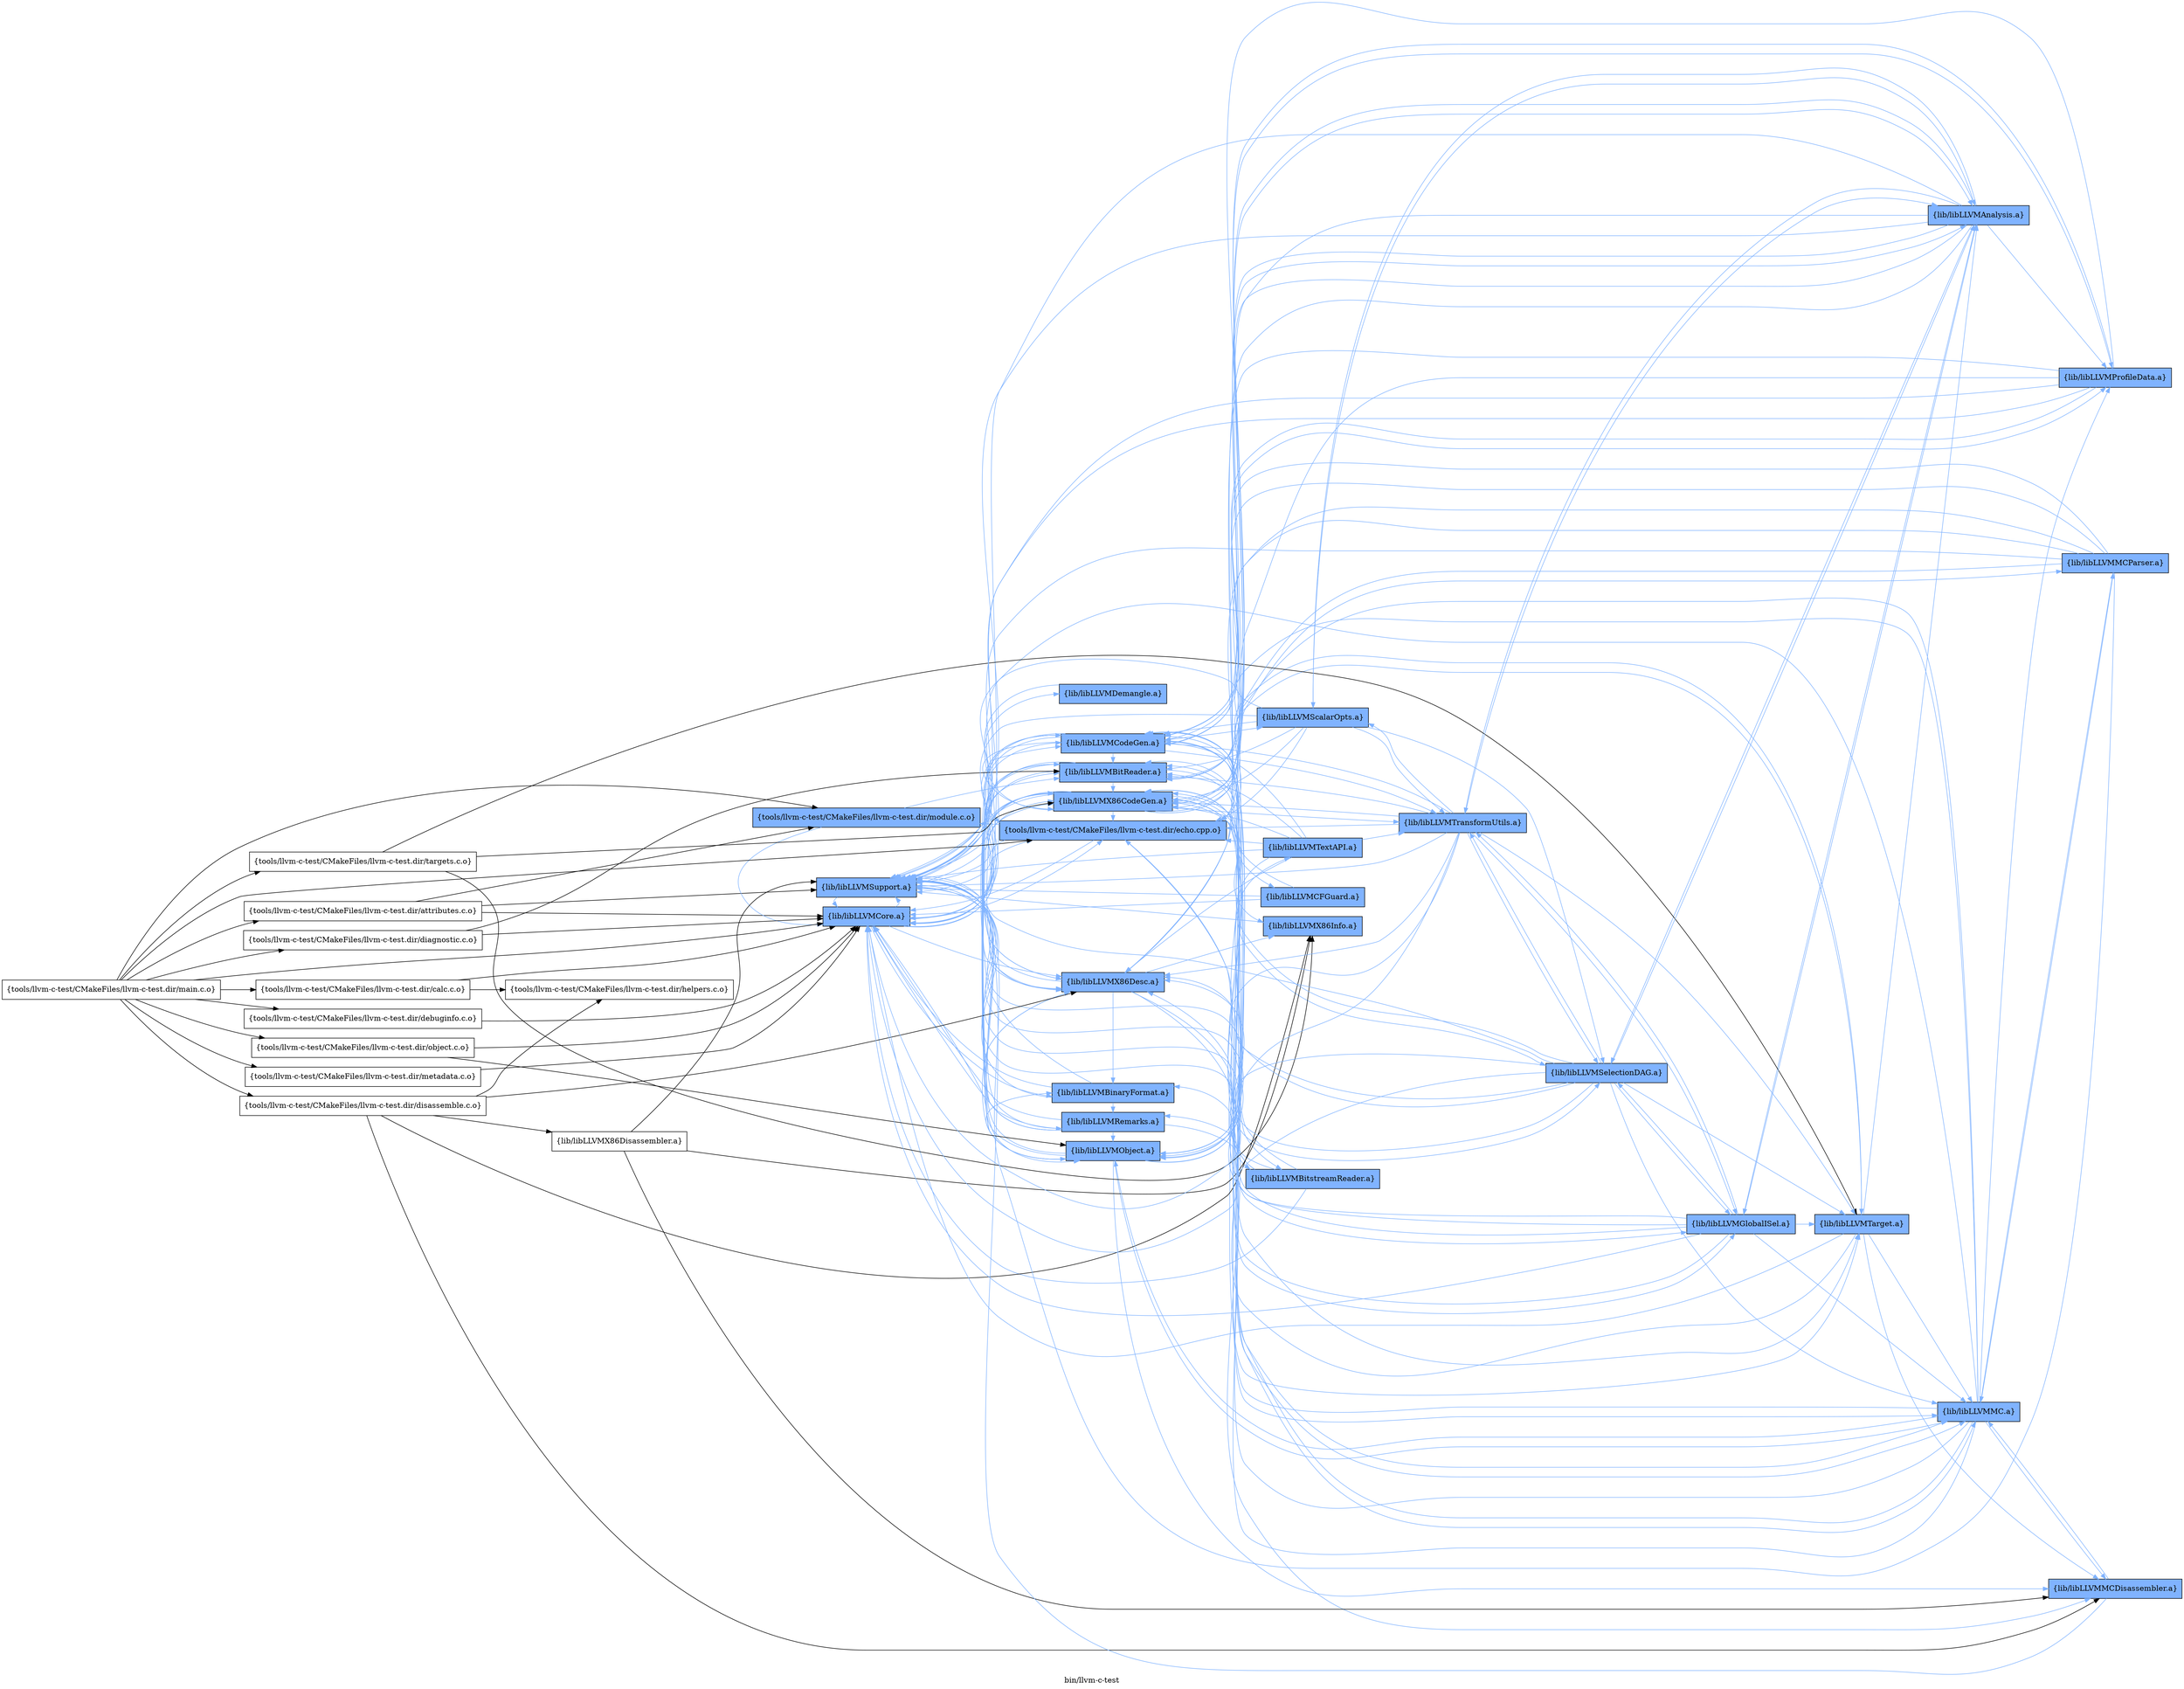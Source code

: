 digraph "bin/llvm-c-test" {
	label="bin/llvm-c-test";
	rankdir=LR;
	{ rank=same; Node0x561094b450e8;  }
	{ rank=same; Node0x561094b491e8; Node0x561094b3d898; Node0x561094b3f008;  }
	{ rank=same; Node0x561094b3dd48; Node0x561094b41808; Node0x561094b41358; Node0x561094b443c8; Node0x561094b42de8; Node0x561094b459f8; Node0x561094b3e0b8; Node0x561094b4fc28; Node0x561094b434c8;  }

	Node0x561094b450e8 [shape=record,shape=box,group=0,label="{tools/llvm-c-test/CMakeFiles/llvm-c-test.dir/attributes.c.o}"];
	Node0x561094b450e8 -> Node0x561094b491e8;
	Node0x561094b450e8 -> Node0x561094b3d898;
	Node0x561094b450e8 -> Node0x561094b3f008;
	Node0x561094b491e8 [shape=record,shape=box,group=1,style=filled,fillcolor="0.600000 0.5 1",label="{tools/llvm-c-test/CMakeFiles/llvm-c-test.dir/module.c.o}"];
	Node0x561094b491e8 -> Node0x561094b3dd48[color="0.600000 0.5 1"];
	Node0x561094b491e8 -> Node0x561094b3d898[color="0.600000 0.5 1"];
	Node0x561094b3d898 [shape=record,shape=box,group=1,style=filled,fillcolor="0.600000 0.5 1",label="{lib/libLLVMCore.a}"];
	Node0x561094b3d898 -> Node0x561094b41808[color="0.600000 0.5 1"];
	Node0x561094b3d898 -> Node0x561094b41358[color="0.600000 0.5 1"];
	Node0x561094b3d898 -> Node0x561094b3f008[color="0.600000 0.5 1"];
	Node0x561094b3d898 -> Node0x561094b443c8[color="0.600000 0.5 1"];
	Node0x561094b3d898 -> Node0x561094b42de8[color="0.600000 0.5 1"];
	Node0x561094b3d898 -> Node0x561094b3dd48[color="0.600000 0.5 1"];
	Node0x561094b3d898 -> Node0x561094b459f8[color="0.600000 0.5 1"];
	Node0x561094b3f008 [shape=record,shape=box,group=1,style=filled,fillcolor="0.600000 0.5 1",label="{lib/libLLVMSupport.a}"];
	Node0x561094b3f008 -> Node0x561094b42de8[color="0.600000 0.5 1"];
	Node0x561094b3f008 -> Node0x561094b41808[color="0.600000 0.5 1"];
	Node0x561094b3f008 -> Node0x561094b3dd48[color="0.600000 0.5 1"];
	Node0x561094b3f008 -> Node0x561094b3d898[color="0.600000 0.5 1"];
	Node0x561094b3f008 -> Node0x561094b3e0b8[color="0.600000 0.5 1"];
	Node0x561094b3f008 -> Node0x561094b41358[color="0.600000 0.5 1"];
	Node0x561094b3f008 -> Node0x561094b4fc28[color="0.600000 0.5 1"];
	Node0x561094b3f008 -> Node0x561094b434c8[color="0.600000 0.5 1"];
	Node0x561094b44b48 [shape=record,shape=box,group=0,label="{tools/llvm-c-test/CMakeFiles/llvm-c-test.dir/calc.c.o}"];
	Node0x561094b44b48 -> Node0x561094b42708;
	Node0x561094b44b48 -> Node0x561094b3d898;
	Node0x561094b42708 [shape=record,shape=box,group=0,label="{tools/llvm-c-test/CMakeFiles/llvm-c-test.dir/helpers.c.o}"];
	Node0x561094b44378 [shape=record,shape=box,group=0,label="{tools/llvm-c-test/CMakeFiles/llvm-c-test.dir/debuginfo.c.o}"];
	Node0x561094b44378 -> Node0x561094b3d898;
	Node0x561094b43bf8 [shape=record,shape=box,group=0,label="{tools/llvm-c-test/CMakeFiles/llvm-c-test.dir/diagnostic.c.o}"];
	Node0x561094b43bf8 -> Node0x561094b3dd48;
	Node0x561094b43bf8 -> Node0x561094b3d898;
	Node0x561094b3dd48 [shape=record,shape=box,group=1,style=filled,fillcolor="0.600000 0.5 1",label="{lib/libLLVMBitReader.a}"];
	Node0x561094b3dd48 -> Node0x561094b3d898[color="0.600000 0.5 1"];
	Node0x561094b3dd48 -> Node0x561094b3f008[color="0.600000 0.5 1"];
	Node0x561094b3dd48 -> Node0x561094b41808[color="0.600000 0.5 1"];
	Node0x561094b3dd48 -> Node0x561094b41358[color="0.600000 0.5 1"];
	Node0x561094b3dd48 -> Node0x561094b44058[color="0.600000 0.5 1"];
	Node0x561094b435b8 [shape=record,shape=box,group=0,label="{tools/llvm-c-test/CMakeFiles/llvm-c-test.dir/disassemble.c.o}"];
	Node0x561094b435b8 -> Node0x561094b42708;
	Node0x561094b435b8 -> Node0x561094b41358;
	Node0x561094b435b8 -> Node0x561094b42208;
	Node0x561094b435b8 -> Node0x561094b41cb8;
	Node0x561094b435b8 -> Node0x561094b3e748;
	Node0x561094b41358 [shape=record,shape=box,group=1,style=filled,fillcolor="0.600000 0.5 1",label="{lib/libLLVMX86Desc.a}"];
	Node0x561094b41358 -> Node0x561094b3f008[color="0.600000 0.5 1"];
	Node0x561094b41358 -> Node0x561094b41808[color="0.600000 0.5 1"];
	Node0x561094b41358 -> Node0x561094b41cb8[color="0.600000 0.5 1"];
	Node0x561094b41358 -> Node0x561094b3e748[color="0.600000 0.5 1"];
	Node0x561094b41358 -> Node0x561094b43ba8[color="0.600000 0.5 1"];
	Node0x561094b41358 -> Node0x561094b443c8[color="0.600000 0.5 1"];
	Node0x561094b42208 [shape=record,shape=box,group=0,label="{lib/libLLVMX86Disassembler.a}"];
	Node0x561094b42208 -> Node0x561094b41cb8;
	Node0x561094b42208 -> Node0x561094b3e748;
	Node0x561094b42208 -> Node0x561094b3f008;
	Node0x561094b41cb8 [shape=record,shape=box,group=1,style=filled,fillcolor="0.600000 0.5 1",label="{lib/libLLVMX86Info.a}"];
	Node0x561094b41cb8 -> Node0x561094b3f008[color="0.600000 0.5 1"];
	Node0x561094b3e748 [shape=record,shape=box,group=1,style=filled,fillcolor="0.600000 0.5 1",label="{lib/libLLVMMCDisassembler.a}"];
	Node0x561094b3e748 -> Node0x561094b3f008[color="0.600000 0.5 1"];
	Node0x561094b3e748 -> Node0x561094b43ba8[color="0.600000 0.5 1"];
	Node0x561094b42de8 [shape=record,shape=box,group=1,style=filled,fillcolor="0.600000 0.5 1",label="{tools/llvm-c-test/CMakeFiles/llvm-c-test.dir/echo.cpp.o}"];
	Node0x561094b42de8 -> Node0x561094b491e8[color="0.600000 0.5 1"];
	Node0x561094b42de8 -> Node0x561094b3d898[color="0.600000 0.5 1"];
	Node0x561094b42de8 -> Node0x561094b3f008[color="0.600000 0.5 1"];
	Node0x561094b42de8 -> Node0x561094b3eb58[color="0.600000 0.5 1"];
	Node0x561094b3eb58 [shape=record,shape=box,group=1,style=filled,fillcolor="0.600000 0.5 1",label="{lib/libLLVMTarget.a}"];
	Node0x561094b3eb58 -> Node0x561094b41808[color="0.600000 0.5 1"];
	Node0x561094b3eb58 -> Node0x561094b3d898[color="0.600000 0.5 1"];
	Node0x561094b3eb58 -> Node0x561094b3f008[color="0.600000 0.5 1"];
	Node0x561094b3eb58 -> Node0x561094b4d1a8[color="0.600000 0.5 1"];
	Node0x561094b3eb58 -> Node0x561094b43ba8[color="0.600000 0.5 1"];
	Node0x561094b3eb58 -> Node0x561094b3e748[color="0.600000 0.5 1"];
	Node0x561094b4f2c8 [shape=record,shape=box,group=0,label="{tools/llvm-c-test/CMakeFiles/llvm-c-test.dir/main.c.o}"];
	Node0x561094b4f2c8 -> Node0x561094b450e8;
	Node0x561094b4f2c8 -> Node0x561094b44b48;
	Node0x561094b4f2c8 -> Node0x561094b44378;
	Node0x561094b4f2c8 -> Node0x561094b43bf8;
	Node0x561094b4f2c8 -> Node0x561094b435b8;
	Node0x561094b4f2c8 -> Node0x561094b42de8;
	Node0x561094b4f2c8 -> Node0x561094b491e8;
	Node0x561094b4f2c8 -> Node0x561094b49918;
	Node0x561094b4f2c8 -> Node0x561094b49198;
	Node0x561094b4f2c8 -> Node0x561094b48018;
	Node0x561094b4f2c8 -> Node0x561094b3d898;
	Node0x561094b49918 [shape=record,shape=box,group=0,label="{tools/llvm-c-test/CMakeFiles/llvm-c-test.dir/metadata.c.o}"];
	Node0x561094b49918 -> Node0x561094b3d898;
	Node0x561094b49198 [shape=record,shape=box,group=0,label="{tools/llvm-c-test/CMakeFiles/llvm-c-test.dir/object.c.o}"];
	Node0x561094b49198 -> Node0x561094b3d898;
	Node0x561094b49198 -> Node0x561094b3e0b8;
	Node0x561094b48018 [shape=record,shape=box,group=0,label="{tools/llvm-c-test/CMakeFiles/llvm-c-test.dir/targets.c.o}"];
	Node0x561094b48018 -> Node0x561094b41808;
	Node0x561094b48018 -> Node0x561094b41cb8;
	Node0x561094b48018 -> Node0x561094b3eb58;
	Node0x561094b3e0b8 [shape=record,shape=box,group=1,style=filled,fillcolor="0.600000 0.5 1",label="{lib/libLLVMObject.a}"];
	Node0x561094b3e0b8 -> Node0x561094b3dd48[color="0.600000 0.5 1"];
	Node0x561094b3e0b8 -> Node0x561094b41358[color="0.600000 0.5 1"];
	Node0x561094b3e0b8 -> Node0x561094b3f008[color="0.600000 0.5 1"];
	Node0x561094b3e0b8 -> Node0x561094b443c8[color="0.600000 0.5 1"];
	Node0x561094b3e0b8 -> Node0x561094b43ba8[color="0.600000 0.5 1"];
	Node0x561094b3e0b8 -> Node0x561094b3d898[color="0.600000 0.5 1"];
	Node0x561094b3e0b8 -> Node0x561094b3e748[color="0.600000 0.5 1"];
	Node0x561094b3e0b8 -> Node0x561094b4b678[color="0.600000 0.5 1"];
	Node0x561094b3e0b8 -> Node0x561094b41808[color="0.600000 0.5 1"];
	Node0x561094b3e0b8 -> Node0x561094b4bb28[color="0.600000 0.5 1"];
	Node0x561094b41808 [shape=record,shape=box,group=1,style=filled,fillcolor="0.600000 0.5 1",label="{lib/libLLVMX86CodeGen.a}"];
	Node0x561094b41808 -> Node0x561094b3d898[color="0.600000 0.5 1"];
	Node0x561094b41808 -> Node0x561094b41cb8[color="0.600000 0.5 1"];
	Node0x561094b41808 -> Node0x561094b3f008[color="0.600000 0.5 1"];
	Node0x561094b41808 -> Node0x561094b3eb58[color="0.600000 0.5 1"];
	Node0x561094b41808 -> Node0x561094b4fd18[color="0.600000 0.5 1"];
	Node0x561094b41808 -> Node0x561094b4f728[color="0.600000 0.5 1"];
	Node0x561094b41808 -> Node0x561094b4fc28[color="0.600000 0.5 1"];
	Node0x561094b41808 -> Node0x561094b4d1a8[color="0.600000 0.5 1"];
	Node0x561094b41808 -> Node0x561094b49d28[color="0.600000 0.5 1"];
	Node0x561094b41808 -> Node0x561094b43ba8[color="0.600000 0.5 1"];
	Node0x561094b41808 -> Node0x561094b41358[color="0.600000 0.5 1"];
	Node0x561094b41808 -> Node0x561094b42de8[color="0.600000 0.5 1"];
	Node0x561094b41808 -> Node0x561094b4c028[color="0.600000 0.5 1"];
	Node0x561094b41808 -> Node0x561094b4cca8[color="0.600000 0.5 1"];
	Node0x561094b4fd18 [shape=record,shape=box,group=1,style=filled,fillcolor="0.600000 0.5 1",label="{lib/libLLVMGlobalISel.a}"];
	Node0x561094b4fd18 -> Node0x561094b41808[color="0.600000 0.5 1"];
	Node0x561094b4fd18 -> Node0x561094b3d898[color="0.600000 0.5 1"];
	Node0x561094b4fd18 -> Node0x561094b3f008[color="0.600000 0.5 1"];
	Node0x561094b4fd18 -> Node0x561094b4fc28[color="0.600000 0.5 1"];
	Node0x561094b4fd18 -> Node0x561094b3eb58[color="0.600000 0.5 1"];
	Node0x561094b4fd18 -> Node0x561094b4f728[color="0.600000 0.5 1"];
	Node0x561094b4fd18 -> Node0x561094b4d1a8[color="0.600000 0.5 1"];
	Node0x561094b4fd18 -> Node0x561094b43ba8[color="0.600000 0.5 1"];
	Node0x561094b4fd18 -> Node0x561094b42de8[color="0.600000 0.5 1"];
	Node0x561094b4fd18 -> Node0x561094b4cca8[color="0.600000 0.5 1"];
	Node0x561094b4f728 [shape=record,shape=box,group=1,style=filled,fillcolor="0.600000 0.5 1",label="{lib/libLLVMSelectionDAG.a}"];
	Node0x561094b4f728 -> Node0x561094b41808[color="0.600000 0.5 1"];
	Node0x561094b4f728 -> Node0x561094b3d898[color="0.600000 0.5 1"];
	Node0x561094b4f728 -> Node0x561094b3f008[color="0.600000 0.5 1"];
	Node0x561094b4f728 -> Node0x561094b4fd18[color="0.600000 0.5 1"];
	Node0x561094b4f728 -> Node0x561094b4fc28[color="0.600000 0.5 1"];
	Node0x561094b4f728 -> Node0x561094b4d1a8[color="0.600000 0.5 1"];
	Node0x561094b4f728 -> Node0x561094b43ba8[color="0.600000 0.5 1"];
	Node0x561094b4f728 -> Node0x561094b3dd48[color="0.600000 0.5 1"];
	Node0x561094b4f728 -> Node0x561094b3eb58[color="0.600000 0.5 1"];
	Node0x561094b4f728 -> Node0x561094b4cca8[color="0.600000 0.5 1"];
	Node0x561094b4f728 -> Node0x561094b41358[color="0.600000 0.5 1"];
	Node0x561094b4f728 -> Node0x561094b3e0b8[color="0.600000 0.5 1"];
	Node0x561094b4fc28 [shape=record,shape=box,group=1,style=filled,fillcolor="0.600000 0.5 1",label="{lib/libLLVMCodeGen.a}"];
	Node0x561094b4fc28 -> Node0x561094b41808[color="0.600000 0.5 1"];
	Node0x561094b4fc28 -> Node0x561094b3d898[color="0.600000 0.5 1"];
	Node0x561094b4fc28 -> Node0x561094b3f008[color="0.600000 0.5 1"];
	Node0x561094b4fc28 -> Node0x561094b4f728[color="0.600000 0.5 1"];
	Node0x561094b4fc28 -> Node0x561094b4d1a8[color="0.600000 0.5 1"];
	Node0x561094b4fc28 -> Node0x561094b43ba8[color="0.600000 0.5 1"];
	Node0x561094b4fc28 -> Node0x561094b3dd48[color="0.600000 0.5 1"];
	Node0x561094b4fc28 -> Node0x561094b4fd18[color="0.600000 0.5 1"];
	Node0x561094b4fc28 -> Node0x561094b4cca8[color="0.600000 0.5 1"];
	Node0x561094b4fc28 -> Node0x561094b41358[color="0.600000 0.5 1"];
	Node0x561094b4fc28 -> Node0x561094b3eb58[color="0.600000 0.5 1"];
	Node0x561094b4fc28 -> Node0x561094b42de8[color="0.600000 0.5 1"];
	Node0x561094b4fc28 -> Node0x561094b3e0b8[color="0.600000 0.5 1"];
	Node0x561094b4fc28 -> Node0x561094b4c028[color="0.600000 0.5 1"];
	Node0x561094b4fc28 -> Node0x561094b4e5a8[color="0.600000 0.5 1"];
	Node0x561094b4d1a8 [shape=record,shape=box,group=1,style=filled,fillcolor="0.600000 0.5 1",label="{lib/libLLVMAnalysis.a}"];
	Node0x561094b4d1a8 -> Node0x561094b41808[color="0.600000 0.5 1"];
	Node0x561094b4d1a8 -> Node0x561094b3d898[color="0.600000 0.5 1"];
	Node0x561094b4d1a8 -> Node0x561094b3f008[color="0.600000 0.5 1"];
	Node0x561094b4d1a8 -> Node0x561094b42de8[color="0.600000 0.5 1"];
	Node0x561094b4d1a8 -> Node0x561094b3dd48[color="0.600000 0.5 1"];
	Node0x561094b4d1a8 -> Node0x561094b4fc28[color="0.600000 0.5 1"];
	Node0x561094b4d1a8 -> Node0x561094b4cca8[color="0.600000 0.5 1"];
	Node0x561094b4d1a8 -> Node0x561094b4f728[color="0.600000 0.5 1"];
	Node0x561094b4d1a8 -> Node0x561094b41358[color="0.600000 0.5 1"];
	Node0x561094b4d1a8 -> Node0x561094b4fd18[color="0.600000 0.5 1"];
	Node0x561094b4d1a8 -> Node0x561094b4e5a8[color="0.600000 0.5 1"];
	Node0x561094b4d1a8 -> Node0x561094b4c028[color="0.600000 0.5 1"];
	Node0x561094b49d28 [shape=record,shape=box,group=1,style=filled,fillcolor="0.600000 0.5 1",label="{lib/libLLVMCFGuard.a}"];
	Node0x561094b49d28 -> Node0x561094b41808[color="0.600000 0.5 1"];
	Node0x561094b49d28 -> Node0x561094b3d898[color="0.600000 0.5 1"];
	Node0x561094b49d28 -> Node0x561094b3f008[color="0.600000 0.5 1"];
	Node0x561094b43ba8 [shape=record,shape=box,group=1,style=filled,fillcolor="0.600000 0.5 1",label="{lib/libLLVMMC.a}"];
	Node0x561094b43ba8 -> Node0x561094b41358[color="0.600000 0.5 1"];
	Node0x561094b43ba8 -> Node0x561094b3f008[color="0.600000 0.5 1"];
	Node0x561094b43ba8 -> Node0x561094b3dd48[color="0.600000 0.5 1"];
	Node0x561094b43ba8 -> Node0x561094b3d898[color="0.600000 0.5 1"];
	Node0x561094b43ba8 -> Node0x561094b3e0b8[color="0.600000 0.5 1"];
	Node0x561094b43ba8 -> Node0x561094b4fc28[color="0.600000 0.5 1"];
	Node0x561094b43ba8 -> Node0x561094b4b678[color="0.600000 0.5 1"];
	Node0x561094b43ba8 -> Node0x561094b41808[color="0.600000 0.5 1"];
	Node0x561094b43ba8 -> Node0x561094b3e748[color="0.600000 0.5 1"];
	Node0x561094b43ba8 -> Node0x561094b4c028[color="0.600000 0.5 1"];
	Node0x561094b43ba8 -> Node0x561094b443c8[color="0.600000 0.5 1"];
	Node0x561094b43ba8 -> Node0x561094b42de8[color="0.600000 0.5 1"];
	Node0x561094b4c028 [shape=record,shape=box,group=1,style=filled,fillcolor="0.600000 0.5 1",label="{lib/libLLVMProfileData.a}"];
	Node0x561094b4c028 -> Node0x561094b41808[color="0.600000 0.5 1"];
	Node0x561094b4c028 -> Node0x561094b3dd48[color="0.600000 0.5 1"];
	Node0x561094b4c028 -> Node0x561094b3d898[color="0.600000 0.5 1"];
	Node0x561094b4c028 -> Node0x561094b3e0b8[color="0.600000 0.5 1"];
	Node0x561094b4c028 -> Node0x561094b3f008[color="0.600000 0.5 1"];
	Node0x561094b4c028 -> Node0x561094b4fc28[color="0.600000 0.5 1"];
	Node0x561094b4c028 -> Node0x561094b41358[color="0.600000 0.5 1"];
	Node0x561094b4cca8 [shape=record,shape=box,group=1,style=filled,fillcolor="0.600000 0.5 1",label="{lib/libLLVMTransformUtils.a}"];
	Node0x561094b4cca8 -> Node0x561094b42de8[color="0.600000 0.5 1"];
	Node0x561094b4cca8 -> Node0x561094b3d898[color="0.600000 0.5 1"];
	Node0x561094b4cca8 -> Node0x561094b41808[color="0.600000 0.5 1"];
	Node0x561094b4cca8 -> Node0x561094b4fc28[color="0.600000 0.5 1"];
	Node0x561094b4cca8 -> Node0x561094b3f008[color="0.600000 0.5 1"];
	Node0x561094b4cca8 -> Node0x561094b4d1a8[color="0.600000 0.5 1"];
	Node0x561094b4cca8 -> Node0x561094b4e5a8[color="0.600000 0.5 1"];
	Node0x561094b4cca8 -> Node0x561094b3dd48[color="0.600000 0.5 1"];
	Node0x561094b4cca8 -> Node0x561094b41358[color="0.600000 0.5 1"];
	Node0x561094b4cca8 -> Node0x561094b3eb58[color="0.600000 0.5 1"];
	Node0x561094b4cca8 -> Node0x561094b4fd18[color="0.600000 0.5 1"];
	Node0x561094b4cca8 -> Node0x561094b4f728[color="0.600000 0.5 1"];
	Node0x561094b4cca8 -> Node0x561094b3e0b8[color="0.600000 0.5 1"];
	Node0x561094b443c8 [shape=record,shape=box,group=1,style=filled,fillcolor="0.600000 0.5 1",label="{lib/libLLVMBinaryFormat.a}"];
	Node0x561094b443c8 -> Node0x561094b3d898[color="0.600000 0.5 1"];
	Node0x561094b443c8 -> Node0x561094b3f008[color="0.600000 0.5 1"];
	Node0x561094b443c8 -> Node0x561094b459f8[color="0.600000 0.5 1"];
	Node0x561094b443c8 -> Node0x561094b3dd48[color="0.600000 0.5 1"];
	Node0x561094b44058 [shape=record,shape=box,group=1,style=filled,fillcolor="0.600000 0.5 1",label="{lib/libLLVMBitstreamReader.a}"];
	Node0x561094b44058 -> Node0x561094b3dd48[color="0.600000 0.5 1"];
	Node0x561094b44058 -> Node0x561094b41358[color="0.600000 0.5 1"];
	Node0x561094b44058 -> Node0x561094b3d898[color="0.600000 0.5 1"];
	Node0x561094b44058 -> Node0x561094b3f008[color="0.600000 0.5 1"];
	Node0x561094b44058 -> Node0x561094b459f8[color="0.600000 0.5 1"];
	Node0x561094b459f8 [shape=record,shape=box,group=1,style=filled,fillcolor="0.600000 0.5 1",label="{lib/libLLVMRemarks.a}"];
	Node0x561094b459f8 -> Node0x561094b3f008[color="0.600000 0.5 1"];
	Node0x561094b459f8 -> Node0x561094b3dd48[color="0.600000 0.5 1"];
	Node0x561094b459f8 -> Node0x561094b3d898[color="0.600000 0.5 1"];
	Node0x561094b459f8 -> Node0x561094b41358[color="0.600000 0.5 1"];
	Node0x561094b459f8 -> Node0x561094b3e0b8[color="0.600000 0.5 1"];
	Node0x561094b459f8 -> Node0x561094b44058[color="0.600000 0.5 1"];
	Node0x561094b459f8 -> Node0x561094b4fc28[color="0.600000 0.5 1"];
	Node0x561094b4b678 [shape=record,shape=box,group=1,style=filled,fillcolor="0.600000 0.5 1",label="{lib/libLLVMMCParser.a}"];
	Node0x561094b4b678 -> Node0x561094b3dd48[color="0.600000 0.5 1"];
	Node0x561094b4b678 -> Node0x561094b41358[color="0.600000 0.5 1"];
	Node0x561094b4b678 -> Node0x561094b3e0b8[color="0.600000 0.5 1"];
	Node0x561094b4b678 -> Node0x561094b3f008[color="0.600000 0.5 1"];
	Node0x561094b4b678 -> Node0x561094b4fc28[color="0.600000 0.5 1"];
	Node0x561094b4b678 -> Node0x561094b43ba8[color="0.600000 0.5 1"];
	Node0x561094b4b678 -> Node0x561094b41808[color="0.600000 0.5 1"];
	Node0x561094b4b678 -> Node0x561094b3d898[color="0.600000 0.5 1"];
	Node0x561094b4bb28 [shape=record,shape=box,group=1,style=filled,fillcolor="0.600000 0.5 1",label="{lib/libLLVMTextAPI.a}"];
	Node0x561094b4bb28 -> Node0x561094b3f008[color="0.600000 0.5 1"];
	Node0x561094b4bb28 -> Node0x561094b3dd48[color="0.600000 0.5 1"];
	Node0x561094b4bb28 -> Node0x561094b41358[color="0.600000 0.5 1"];
	Node0x561094b4bb28 -> Node0x561094b3e0b8[color="0.600000 0.5 1"];
	Node0x561094b4bb28 -> Node0x561094b4fc28[color="0.600000 0.5 1"];
	Node0x561094b4bb28 -> Node0x561094b42de8[color="0.600000 0.5 1"];
	Node0x561094b4bb28 -> Node0x561094b41808[color="0.600000 0.5 1"];
	Node0x561094b4bb28 -> Node0x561094b4cca8[color="0.600000 0.5 1"];
	Node0x561094b4e5a8 [shape=record,shape=box,group=1,style=filled,fillcolor="0.600000 0.5 1",label="{lib/libLLVMScalarOpts.a}"];
	Node0x561094b4e5a8 -> Node0x561094b41808[color="0.600000 0.5 1"];
	Node0x561094b4e5a8 -> Node0x561094b3d898[color="0.600000 0.5 1"];
	Node0x561094b4e5a8 -> Node0x561094b4fc28[color="0.600000 0.5 1"];
	Node0x561094b4e5a8 -> Node0x561094b3f008[color="0.600000 0.5 1"];
	Node0x561094b4e5a8 -> Node0x561094b4cca8[color="0.600000 0.5 1"];
	Node0x561094b4e5a8 -> Node0x561094b4d1a8[color="0.600000 0.5 1"];
	Node0x561094b4e5a8 -> Node0x561094b42de8[color="0.600000 0.5 1"];
	Node0x561094b4e5a8 -> Node0x561094b3dd48[color="0.600000 0.5 1"];
	Node0x561094b4e5a8 -> Node0x561094b4f728[color="0.600000 0.5 1"];
	Node0x561094b434c8 [shape=record,shape=box,group=1,style=filled,fillcolor="0.600000 0.5 1",label="{lib/libLLVMDemangle.a}"];
	Node0x561094b434c8 -> Node0x561094b3f008[color="0.600000 0.5 1"];
}
